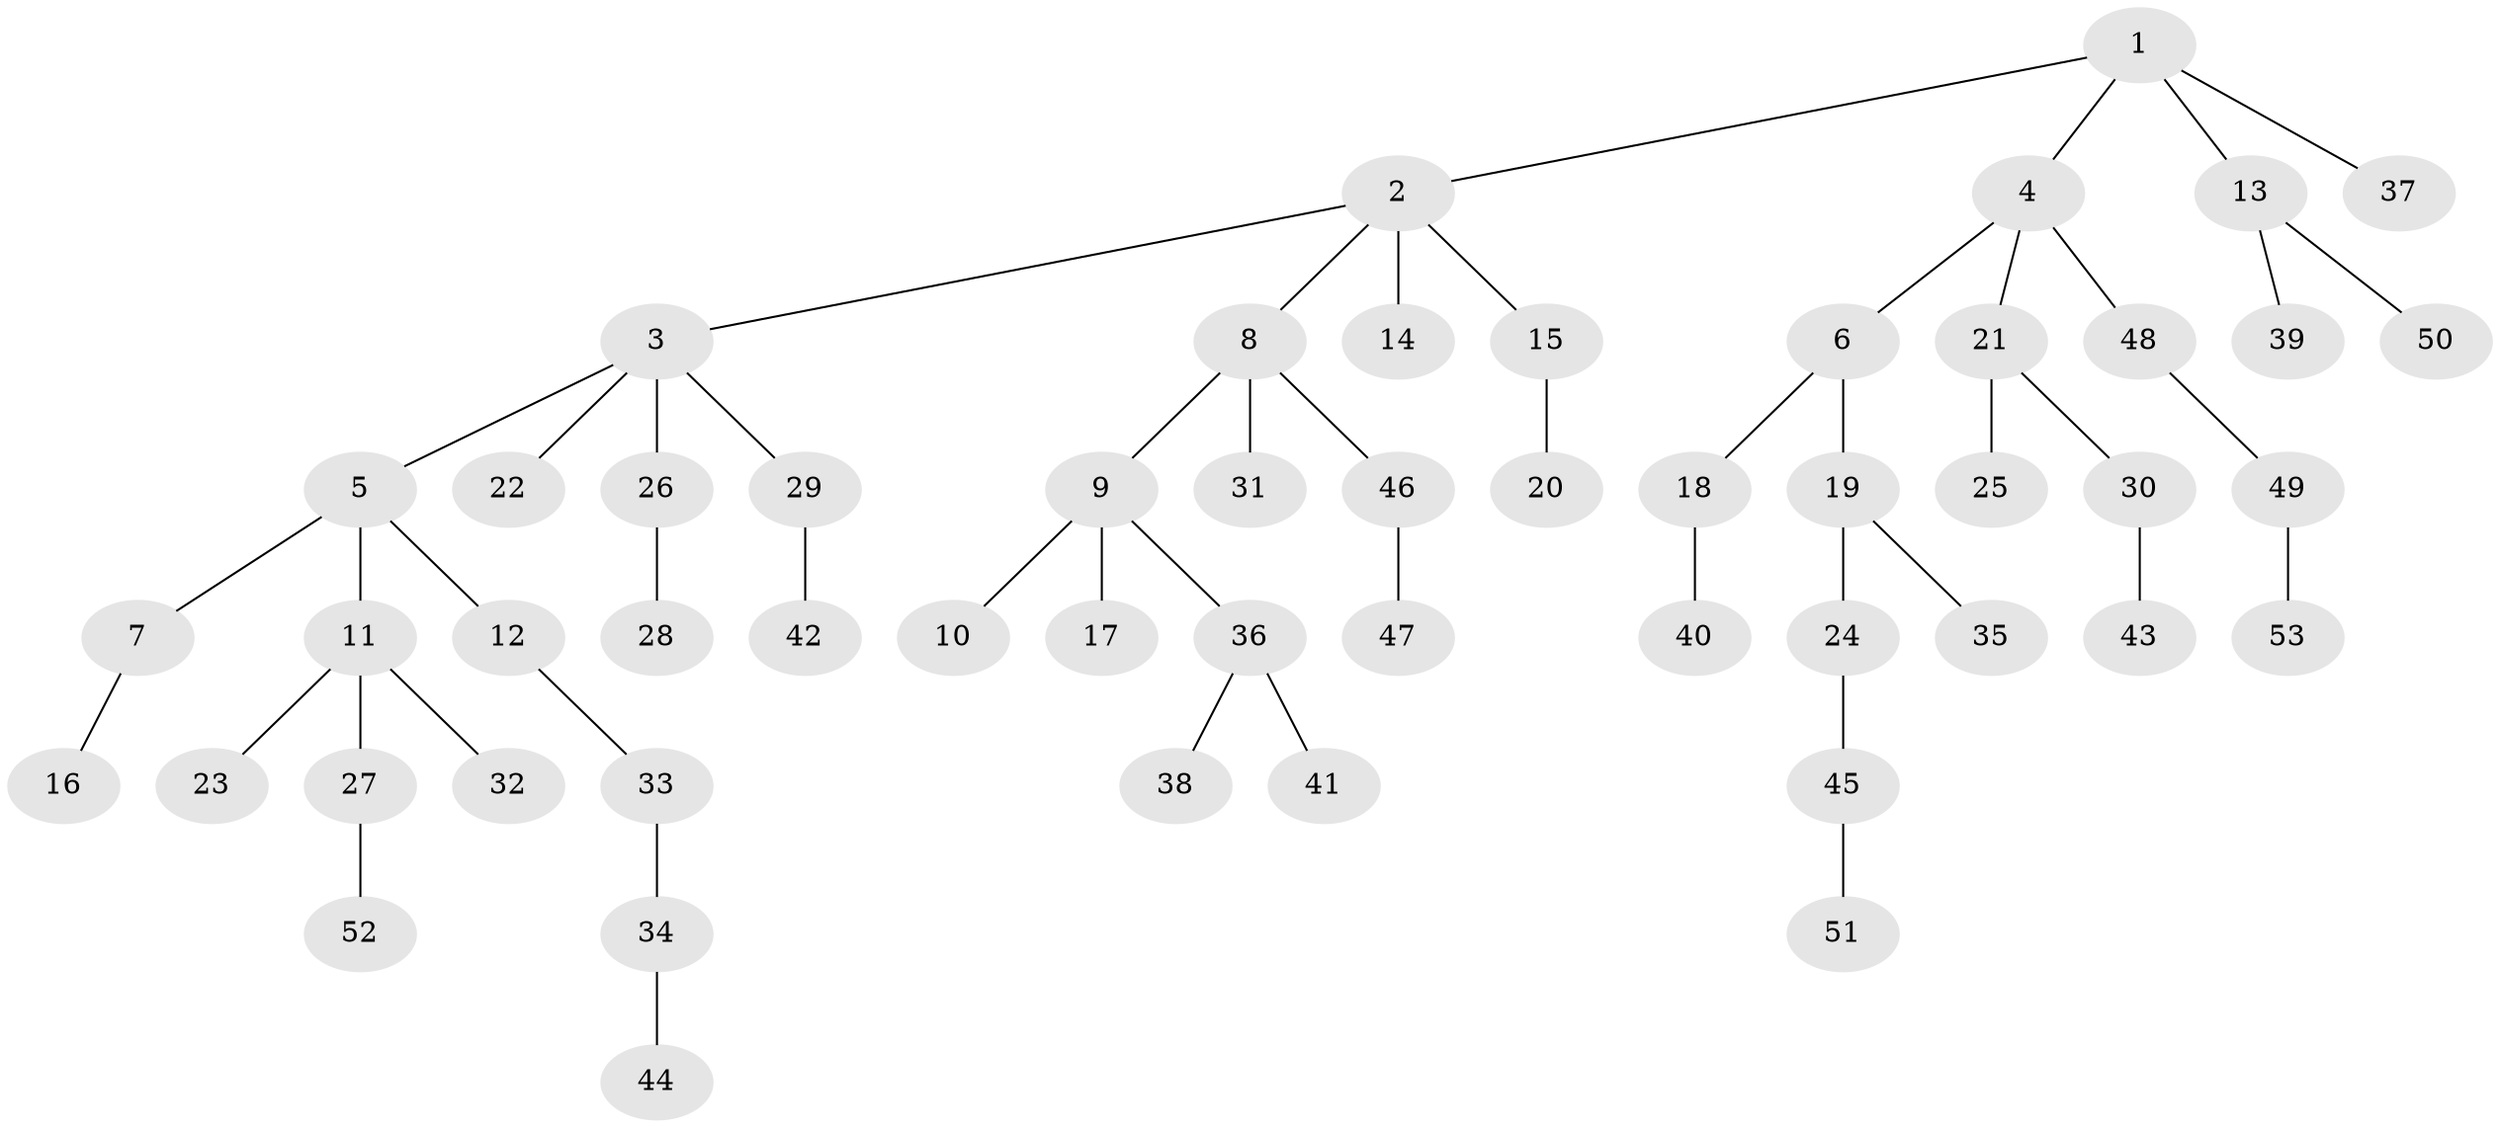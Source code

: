 // Generated by graph-tools (version 1.1) at 2025/15/03/09/25 04:15:40]
// undirected, 53 vertices, 52 edges
graph export_dot {
graph [start="1"]
  node [color=gray90,style=filled];
  1;
  2;
  3;
  4;
  5;
  6;
  7;
  8;
  9;
  10;
  11;
  12;
  13;
  14;
  15;
  16;
  17;
  18;
  19;
  20;
  21;
  22;
  23;
  24;
  25;
  26;
  27;
  28;
  29;
  30;
  31;
  32;
  33;
  34;
  35;
  36;
  37;
  38;
  39;
  40;
  41;
  42;
  43;
  44;
  45;
  46;
  47;
  48;
  49;
  50;
  51;
  52;
  53;
  1 -- 2;
  1 -- 4;
  1 -- 13;
  1 -- 37;
  2 -- 3;
  2 -- 8;
  2 -- 14;
  2 -- 15;
  3 -- 5;
  3 -- 22;
  3 -- 26;
  3 -- 29;
  4 -- 6;
  4 -- 21;
  4 -- 48;
  5 -- 7;
  5 -- 11;
  5 -- 12;
  6 -- 18;
  6 -- 19;
  7 -- 16;
  8 -- 9;
  8 -- 31;
  8 -- 46;
  9 -- 10;
  9 -- 17;
  9 -- 36;
  11 -- 23;
  11 -- 27;
  11 -- 32;
  12 -- 33;
  13 -- 39;
  13 -- 50;
  15 -- 20;
  18 -- 40;
  19 -- 24;
  19 -- 35;
  21 -- 25;
  21 -- 30;
  24 -- 45;
  26 -- 28;
  27 -- 52;
  29 -- 42;
  30 -- 43;
  33 -- 34;
  34 -- 44;
  36 -- 38;
  36 -- 41;
  45 -- 51;
  46 -- 47;
  48 -- 49;
  49 -- 53;
}
